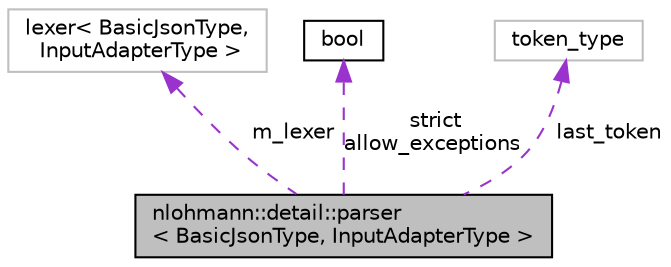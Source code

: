 digraph "nlohmann::detail::parser&lt; BasicJsonType, InputAdapterType &gt;"
{
 // LATEX_PDF_SIZE
  edge [fontname="Helvetica",fontsize="10",labelfontname="Helvetica",labelfontsize="10"];
  node [fontname="Helvetica",fontsize="10",shape=record];
  Node1 [label="nlohmann::detail::parser\l\< BasicJsonType, InputAdapterType \>",height=0.2,width=0.4,color="black", fillcolor="grey75", style="filled", fontcolor="black",tooltip="syntax analysis"];
  Node2 -> Node1 [dir="back",color="darkorchid3",fontsize="10",style="dashed",label=" m_lexer" ,fontname="Helvetica"];
  Node2 [label="lexer\< BasicJsonType,\l InputAdapterType \>",height=0.2,width=0.4,color="grey75", fillcolor="white", style="filled",tooltip=" "];
  Node3 -> Node1 [dir="back",color="darkorchid3",fontsize="10",style="dashed",label=" strict\nallow_exceptions" ,fontname="Helvetica"];
  Node3 [label="bool",height=0.2,width=0.4,color="black", fillcolor="white", style="filled",URL="$classbool.html",tooltip=" "];
  Node4 -> Node1 [dir="back",color="darkorchid3",fontsize="10",style="dashed",label=" last_token" ,fontname="Helvetica"];
  Node4 [label="token_type",height=0.2,width=0.4,color="grey75", fillcolor="white", style="filled",tooltip=" "];
}
